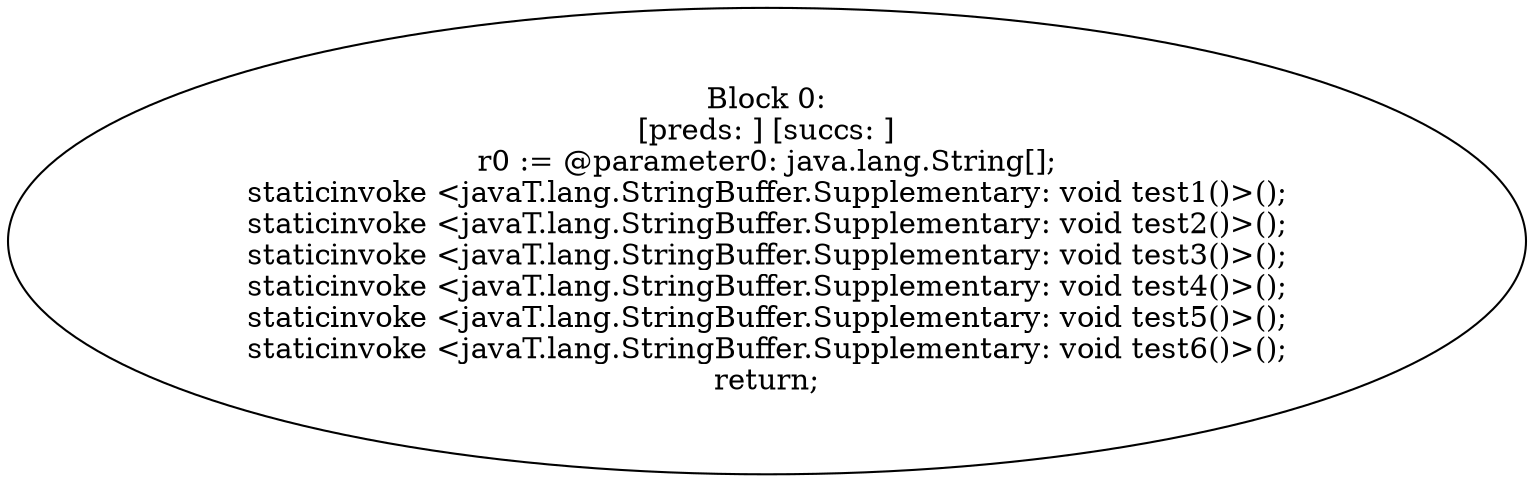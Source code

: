 digraph "unitGraph" {
    "Block 0:
[preds: ] [succs: ]
r0 := @parameter0: java.lang.String[];
staticinvoke <javaT.lang.StringBuffer.Supplementary: void test1()>();
staticinvoke <javaT.lang.StringBuffer.Supplementary: void test2()>();
staticinvoke <javaT.lang.StringBuffer.Supplementary: void test3()>();
staticinvoke <javaT.lang.StringBuffer.Supplementary: void test4()>();
staticinvoke <javaT.lang.StringBuffer.Supplementary: void test5()>();
staticinvoke <javaT.lang.StringBuffer.Supplementary: void test6()>();
return;
"
}
